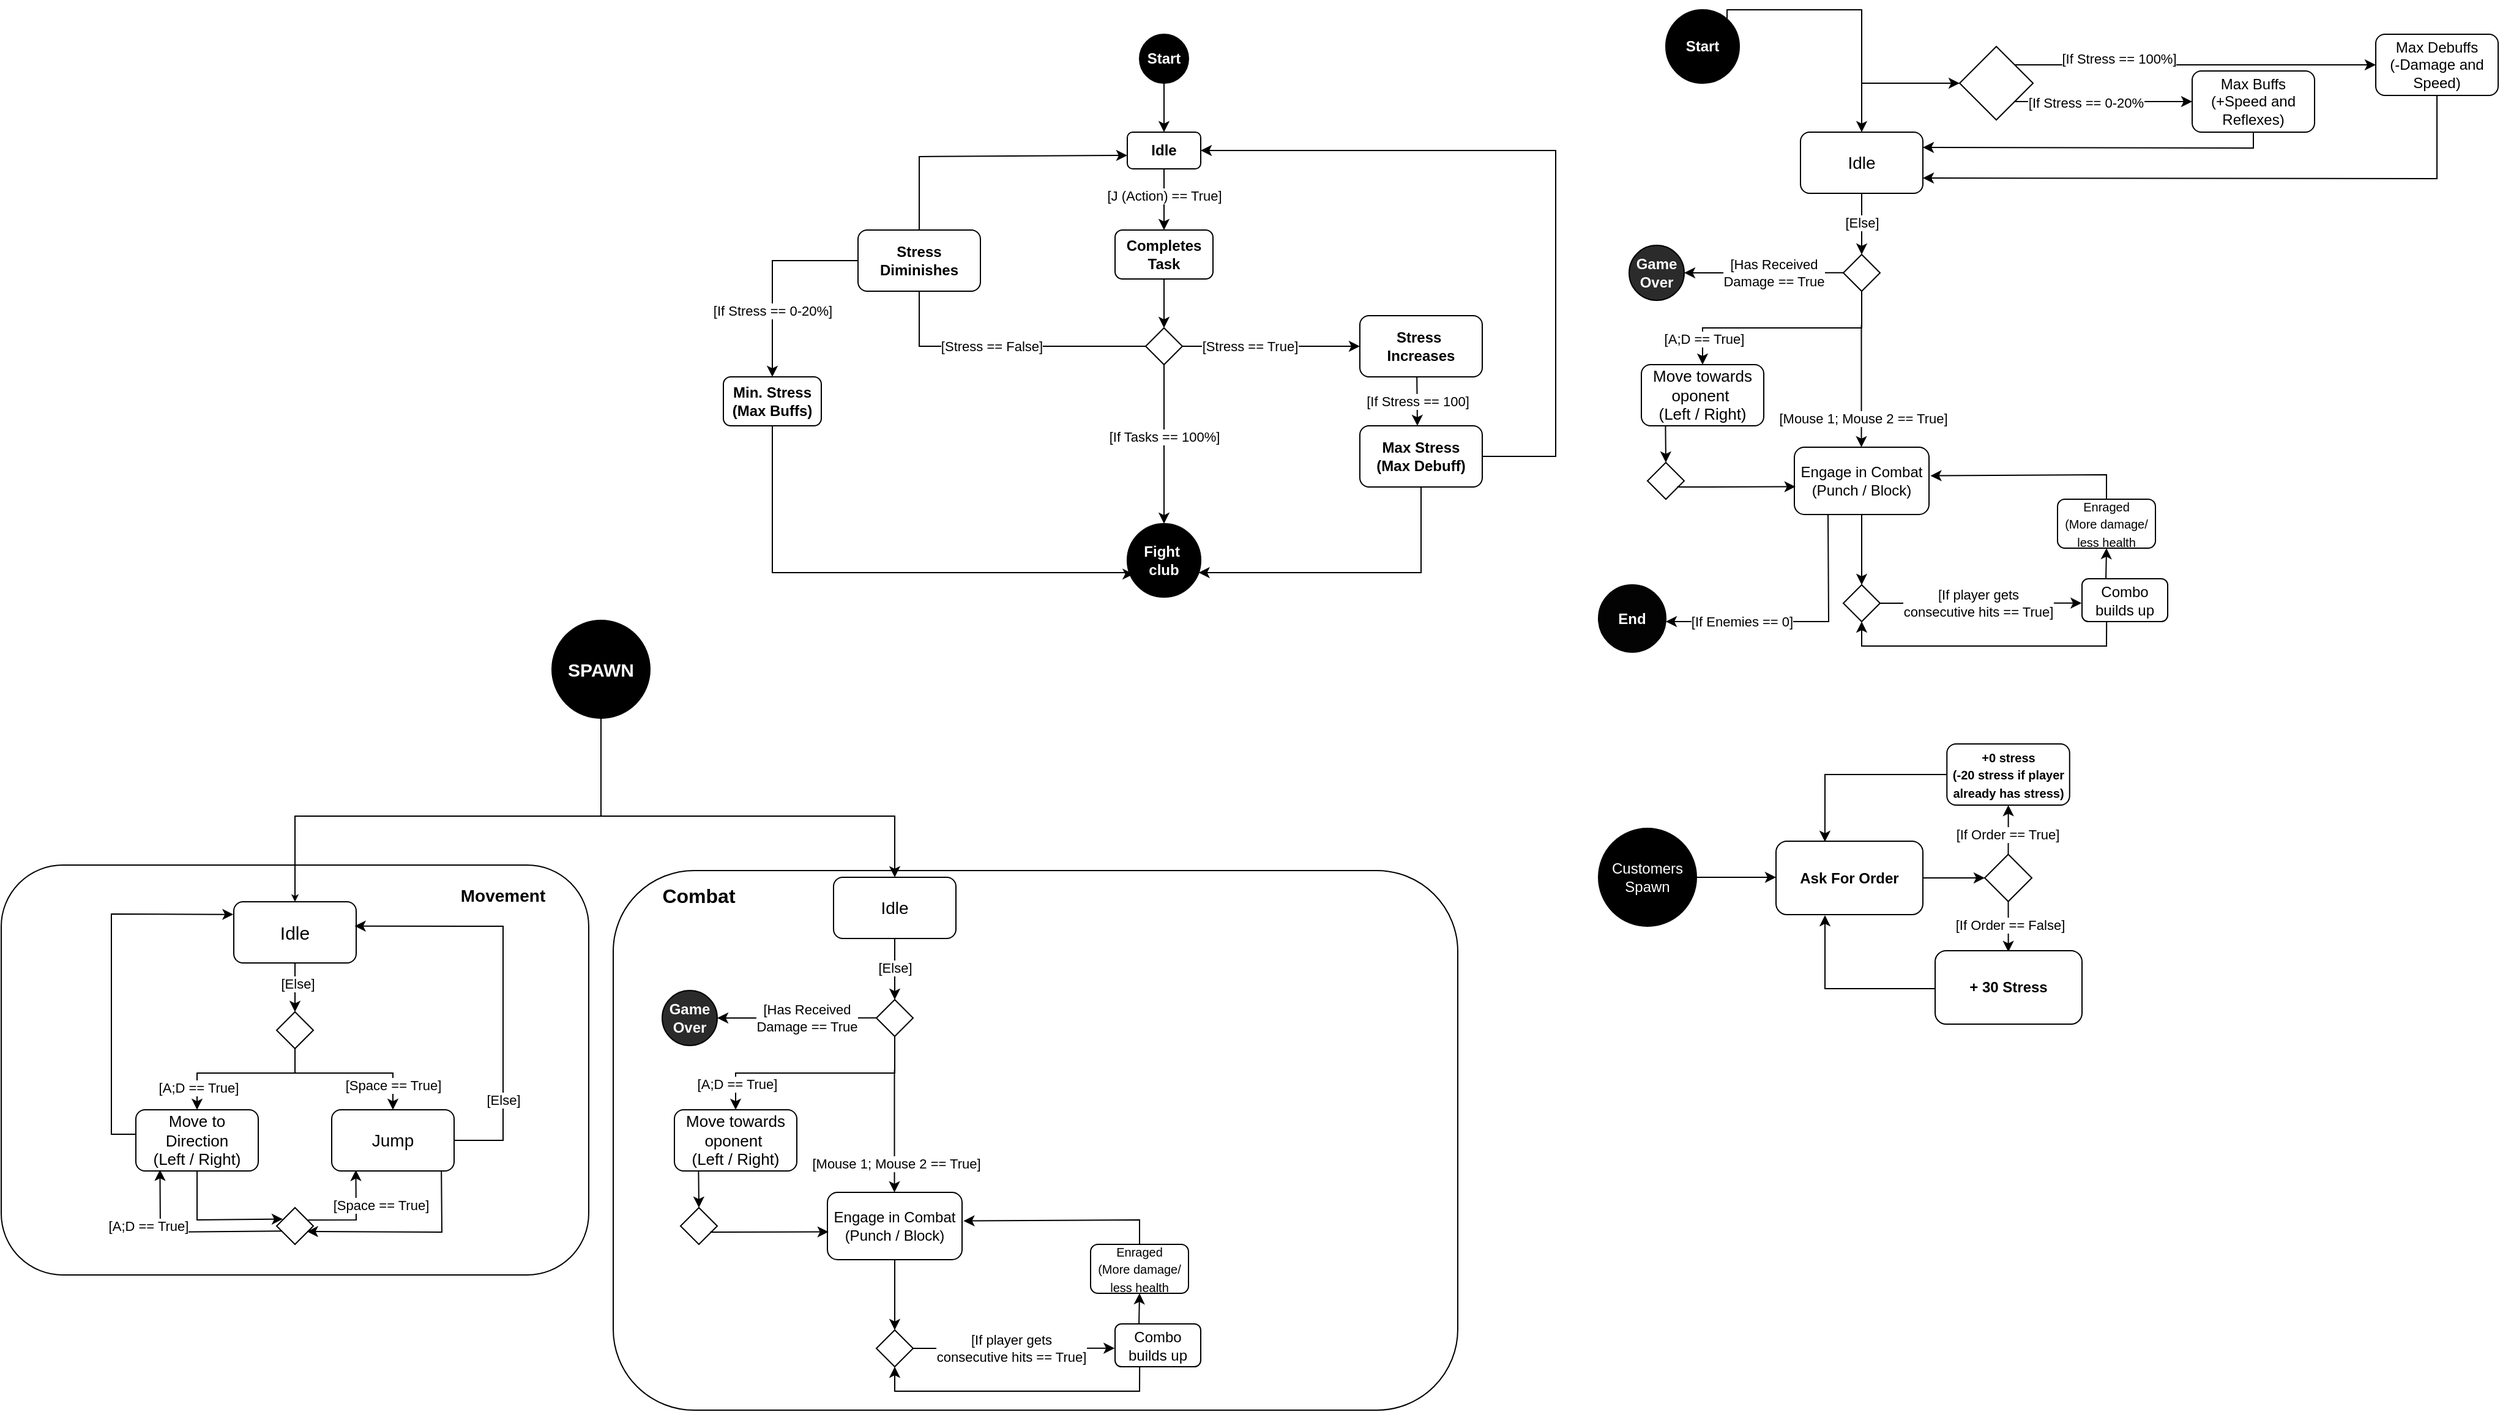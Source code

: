 <mxfile version="26.1.1">
  <diagram name="Página-1" id="Oiau-EBAm0pEdXq3X8eG">
    <mxGraphModel dx="1986" dy="1123" grid="1" gridSize="10" guides="1" tooltips="1" connect="1" arrows="1" fold="1" page="1" pageScale="1" pageWidth="827" pageHeight="1169" math="0" shadow="0">
      <root>
        <mxCell id="0" />
        <mxCell id="1" parent="0" />
        <mxCell id="QDF_SdWO3tE7UrLsGk3u-1" value="" style="rounded=1;whiteSpace=wrap;html=1;" vertex="1" parent="1">
          <mxGeometry x="500" y="723.5" width="690" height="441" as="geometry" />
        </mxCell>
        <mxCell id="_wVrlsKMYfcGuGQFK_c0-23" value="" style="rounded=1;whiteSpace=wrap;html=1;" parent="1" vertex="1">
          <mxGeometry y="719" width="480" height="335" as="geometry" />
        </mxCell>
        <mxCell id="osXCmLZ1DGeFqqOxTHCe-2" value="&lt;font style=&quot;font-size: 15px; color: rgb(255, 255, 255);&quot;&gt;&lt;b&gt;SPAWN&lt;/b&gt;&lt;/font&gt;" style="ellipse;whiteSpace=wrap;html=1;aspect=fixed;fillColor=#000000;" parent="1" vertex="1">
          <mxGeometry x="450" y="519" width="80" height="80" as="geometry" />
        </mxCell>
        <mxCell id="osXCmLZ1DGeFqqOxTHCe-3" value="" style="endArrow=classic;html=1;rounded=0;exitX=0.5;exitY=1;exitDx=0;exitDy=0;entryX=0.5;entryY=0;entryDx=0;entryDy=0;endSize=3;" parent="1" source="osXCmLZ1DGeFqqOxTHCe-2" target="_wVrlsKMYfcGuGQFK_c0-1" edge="1">
          <mxGeometry width="50" height="50" relative="1" as="geometry">
            <mxPoint x="540" y="699" as="sourcePoint" />
            <mxPoint x="210" y="749" as="targetPoint" />
            <Array as="points">
              <mxPoint x="490" y="679" />
              <mxPoint x="240" y="679" />
            </Array>
          </mxGeometry>
        </mxCell>
        <mxCell id="osXCmLZ1DGeFqqOxTHCe-7" value="&lt;b&gt;&lt;font style=&quot;font-size: 14px;&quot;&gt;Movement&lt;/font&gt;&lt;/b&gt;" style="text;html=1;align=center;verticalAlign=middle;whiteSpace=wrap;rounded=0;" parent="1" vertex="1">
          <mxGeometry x="380" y="729" width="60" height="30" as="geometry" />
        </mxCell>
        <mxCell id="_wVrlsKMYfcGuGQFK_c0-1" value="&lt;font style=&quot;font-size: 15px;&quot;&gt;Idle&lt;/font&gt;" style="rounded=1;whiteSpace=wrap;html=1;" parent="1" vertex="1">
          <mxGeometry x="190" y="749" width="100" height="50" as="geometry" />
        </mxCell>
        <mxCell id="_wVrlsKMYfcGuGQFK_c0-2" value="" style="endArrow=classic;html=1;rounded=0;exitX=0.5;exitY=1;exitDx=0;exitDy=0;" parent="1" source="_wVrlsKMYfcGuGQFK_c0-1" edge="1">
          <mxGeometry width="50" height="50" relative="1" as="geometry">
            <mxPoint x="280" y="899" as="sourcePoint" />
            <mxPoint x="240" y="839" as="targetPoint" />
          </mxGeometry>
        </mxCell>
        <mxCell id="_wVrlsKMYfcGuGQFK_c0-4" value="[Else]" style="edgeLabel;html=1;align=center;verticalAlign=middle;resizable=0;points=[];" parent="_wVrlsKMYfcGuGQFK_c0-2" vertex="1" connectable="0">
          <mxGeometry x="-0.16" y="2" relative="1" as="geometry">
            <mxPoint as="offset" />
          </mxGeometry>
        </mxCell>
        <mxCell id="_wVrlsKMYfcGuGQFK_c0-3" value="" style="rhombus;whiteSpace=wrap;html=1;" parent="1" vertex="1">
          <mxGeometry x="225" y="839" width="30" height="30" as="geometry" />
        </mxCell>
        <mxCell id="_wVrlsKMYfcGuGQFK_c0-6" value="" style="endArrow=classic;html=1;rounded=0;exitX=0.5;exitY=1;exitDx=0;exitDy=0;" parent="1" source="_wVrlsKMYfcGuGQFK_c0-3" edge="1">
          <mxGeometry width="50" height="50" relative="1" as="geometry">
            <mxPoint x="240" y="879" as="sourcePoint" />
            <mxPoint x="320" y="919" as="targetPoint" />
            <Array as="points">
              <mxPoint x="240" y="889" />
              <mxPoint x="320" y="889" />
            </Array>
          </mxGeometry>
        </mxCell>
        <mxCell id="_wVrlsKMYfcGuGQFK_c0-8" value="[Space == True]" style="edgeLabel;html=1;align=center;verticalAlign=middle;resizable=0;points=[];" parent="_wVrlsKMYfcGuGQFK_c0-6" vertex="1" connectable="0">
          <mxGeometry x="0.685" relative="1" as="geometry">
            <mxPoint as="offset" />
          </mxGeometry>
        </mxCell>
        <mxCell id="_wVrlsKMYfcGuGQFK_c0-7" value="" style="endArrow=classic;html=1;rounded=0;" parent="1" edge="1">
          <mxGeometry width="50" height="50" relative="1" as="geometry">
            <mxPoint x="240" y="889" as="sourcePoint" />
            <mxPoint x="160" y="919" as="targetPoint" />
            <Array as="points">
              <mxPoint x="160" y="889" />
            </Array>
          </mxGeometry>
        </mxCell>
        <mxCell id="_wVrlsKMYfcGuGQFK_c0-9" value="[A;D == True]" style="edgeLabel;html=1;align=center;verticalAlign=middle;resizable=0;points=[];" parent="_wVrlsKMYfcGuGQFK_c0-7" vertex="1" connectable="0">
          <mxGeometry x="0.673" y="1" relative="1" as="geometry">
            <mxPoint as="offset" />
          </mxGeometry>
        </mxCell>
        <mxCell id="_wVrlsKMYfcGuGQFK_c0-10" value="&lt;font style=&quot;font-size: 13px;&quot;&gt;Move to Direction&lt;/font&gt;&lt;div&gt;&lt;font style=&quot;font-size: 13px;&quot;&gt;(Left / Right)&lt;/font&gt;&lt;/div&gt;" style="rounded=1;whiteSpace=wrap;html=1;" parent="1" vertex="1">
          <mxGeometry x="110" y="919" width="100" height="50" as="geometry" />
        </mxCell>
        <mxCell id="_wVrlsKMYfcGuGQFK_c0-11" value="&lt;font style=&quot;font-size: 14px;&quot;&gt;Jump&lt;/font&gt;" style="rounded=1;whiteSpace=wrap;html=1;" parent="1" vertex="1">
          <mxGeometry x="270" y="919" width="100" height="50" as="geometry" />
        </mxCell>
        <mxCell id="_wVrlsKMYfcGuGQFK_c0-12" value="" style="rhombus;whiteSpace=wrap;html=1;" parent="1" vertex="1">
          <mxGeometry x="225" y="999" width="30" height="30" as="geometry" />
        </mxCell>
        <mxCell id="_wVrlsKMYfcGuGQFK_c0-13" value="" style="endArrow=classic;html=1;rounded=0;exitX=0.5;exitY=1;exitDx=0;exitDy=0;entryX=0.167;entryY=0.311;entryDx=0;entryDy=0;entryPerimeter=0;" parent="1" source="_wVrlsKMYfcGuGQFK_c0-10" target="_wVrlsKMYfcGuGQFK_c0-12" edge="1">
          <mxGeometry width="50" height="50" relative="1" as="geometry">
            <mxPoint x="150" y="1039" as="sourcePoint" />
            <mxPoint x="160" y="1009" as="targetPoint" />
            <Array as="points">
              <mxPoint x="160" y="1009" />
            </Array>
          </mxGeometry>
        </mxCell>
        <mxCell id="_wVrlsKMYfcGuGQFK_c0-14" value="" style="endArrow=classic;html=1;rounded=0;exitX=0.152;exitY=0.638;exitDx=0;exitDy=0;exitPerimeter=0;entryX=0.197;entryY=0.98;entryDx=0;entryDy=0;entryPerimeter=0;" parent="1" source="_wVrlsKMYfcGuGQFK_c0-12" target="_wVrlsKMYfcGuGQFK_c0-10" edge="1">
          <mxGeometry width="50" height="50" relative="1" as="geometry">
            <mxPoint x="170" y="1089" as="sourcePoint" />
            <mxPoint x="110" y="1019" as="targetPoint" />
            <Array as="points">
              <mxPoint x="130" y="1019" />
            </Array>
          </mxGeometry>
        </mxCell>
        <mxCell id="_wVrlsKMYfcGuGQFK_c0-15" value="[A;D == True]" style="edgeLabel;html=1;align=center;verticalAlign=middle;resizable=0;points=[];" parent="_wVrlsKMYfcGuGQFK_c0-14" vertex="1" connectable="0">
          <mxGeometry x="0.399" relative="1" as="geometry">
            <mxPoint x="-10" y="1" as="offset" />
          </mxGeometry>
        </mxCell>
        <mxCell id="_wVrlsKMYfcGuGQFK_c0-16" value="" style="endArrow=classic;html=1;rounded=0;exitX=1;exitY=0.5;exitDx=0;exitDy=0;entryX=0.988;entryY=0.397;entryDx=0;entryDy=0;entryPerimeter=0;" parent="1" source="_wVrlsKMYfcGuGQFK_c0-11" target="_wVrlsKMYfcGuGQFK_c0-1" edge="1">
          <mxGeometry width="50" height="50" relative="1" as="geometry">
            <mxPoint x="390" y="959" as="sourcePoint" />
            <mxPoint x="410" y="769" as="targetPoint" />
            <Array as="points">
              <mxPoint x="410" y="944" />
              <mxPoint x="410" y="769" />
            </Array>
          </mxGeometry>
        </mxCell>
        <mxCell id="_wVrlsKMYfcGuGQFK_c0-17" value="[Else]" style="edgeLabel;html=1;align=center;verticalAlign=middle;resizable=0;points=[];" parent="_wVrlsKMYfcGuGQFK_c0-16" vertex="1" connectable="0">
          <mxGeometry x="-0.567" relative="1" as="geometry">
            <mxPoint as="offset" />
          </mxGeometry>
        </mxCell>
        <mxCell id="_wVrlsKMYfcGuGQFK_c0-18" value="" style="endArrow=classic;html=1;rounded=0;exitX=0.859;exitY=0.337;exitDx=0;exitDy=0;exitPerimeter=0;entryX=0.197;entryY=0.984;entryDx=0;entryDy=0;entryPerimeter=0;" parent="1" source="_wVrlsKMYfcGuGQFK_c0-12" target="_wVrlsKMYfcGuGQFK_c0-11" edge="1">
          <mxGeometry width="50" height="50" relative="1" as="geometry">
            <mxPoint x="270" y="1039" as="sourcePoint" />
            <mxPoint x="320" y="989" as="targetPoint" />
            <Array as="points">
              <mxPoint x="290" y="1009" />
            </Array>
          </mxGeometry>
        </mxCell>
        <mxCell id="_wVrlsKMYfcGuGQFK_c0-19" value="[Space == True]" style="edgeLabel;html=1;align=center;verticalAlign=middle;resizable=0;points=[];" parent="_wVrlsKMYfcGuGQFK_c0-18" vertex="1" connectable="0">
          <mxGeometry x="0.272" relative="1" as="geometry">
            <mxPoint x="20" as="offset" />
          </mxGeometry>
        </mxCell>
        <mxCell id="_wVrlsKMYfcGuGQFK_c0-20" value="" style="endArrow=classic;html=1;rounded=0;entryX=-0.003;entryY=0.207;entryDx=0;entryDy=0;entryPerimeter=0;" parent="1" target="_wVrlsKMYfcGuGQFK_c0-1" edge="1">
          <mxGeometry width="50" height="50" relative="1" as="geometry">
            <mxPoint x="110" y="939" as="sourcePoint" />
            <mxPoint x="90" y="759" as="targetPoint" />
            <Array as="points">
              <mxPoint x="90" y="939" />
              <mxPoint x="90" y="759" />
            </Array>
          </mxGeometry>
        </mxCell>
        <mxCell id="_wVrlsKMYfcGuGQFK_c0-21" value="" style="endArrow=classic;html=1;rounded=0;exitX=0.896;exitY=0.997;exitDx=0;exitDy=0;exitPerimeter=0;entryX=0.828;entryY=0.65;entryDx=0;entryDy=0;entryPerimeter=0;" parent="1" source="_wVrlsKMYfcGuGQFK_c0-11" target="_wVrlsKMYfcGuGQFK_c0-12" edge="1">
          <mxGeometry width="50" height="50" relative="1" as="geometry">
            <mxPoint x="390" y="1019" as="sourcePoint" />
            <mxPoint x="440" y="969" as="targetPoint" />
            <Array as="points">
              <mxPoint x="360" y="1019" />
            </Array>
          </mxGeometry>
        </mxCell>
        <mxCell id="_wVrlsKMYfcGuGQFK_c0-22" value="" style="endArrow=classic;html=1;rounded=0;" parent="1" edge="1">
          <mxGeometry width="50" height="50" relative="1" as="geometry">
            <mxPoint x="490" y="679" as="sourcePoint" />
            <mxPoint x="730" y="729" as="targetPoint" />
            <Array as="points">
              <mxPoint x="730" y="679" />
            </Array>
          </mxGeometry>
        </mxCell>
        <mxCell id="_wVrlsKMYfcGuGQFK_c0-24" value="&lt;font style=&quot;font-size: 14px;&quot;&gt;Idle&lt;/font&gt;" style="rounded=1;whiteSpace=wrap;html=1;" parent="1" vertex="1">
          <mxGeometry x="680" y="729" width="100" height="50" as="geometry" />
        </mxCell>
        <mxCell id="_wVrlsKMYfcGuGQFK_c0-25" value="" style="endArrow=classic;html=1;rounded=0;exitX=0.5;exitY=1;exitDx=0;exitDy=0;" parent="1" source="_wVrlsKMYfcGuGQFK_c0-24" edge="1">
          <mxGeometry width="50" height="50" relative="1" as="geometry">
            <mxPoint x="490" y="909" as="sourcePoint" />
            <mxPoint x="730" y="829" as="targetPoint" />
          </mxGeometry>
        </mxCell>
        <mxCell id="_wVrlsKMYfcGuGQFK_c0-26" value="[Else]" style="edgeLabel;html=1;align=center;verticalAlign=middle;resizable=0;points=[];" parent="_wVrlsKMYfcGuGQFK_c0-25" vertex="1" connectable="0">
          <mxGeometry x="-0.046" relative="1" as="geometry">
            <mxPoint as="offset" />
          </mxGeometry>
        </mxCell>
        <mxCell id="_wVrlsKMYfcGuGQFK_c0-27" value="" style="rhombus;whiteSpace=wrap;html=1;" parent="1" vertex="1">
          <mxGeometry x="715" y="829" width="30" height="30" as="geometry" />
        </mxCell>
        <mxCell id="_wVrlsKMYfcGuGQFK_c0-28" value="" style="endArrow=classic;html=1;rounded=0;exitX=0.5;exitY=1;exitDx=0;exitDy=0;entryX=0.5;entryY=0;entryDx=0;entryDy=0;" parent="1" source="_wVrlsKMYfcGuGQFK_c0-27" target="_wVrlsKMYfcGuGQFK_c0-31" edge="1">
          <mxGeometry width="50" height="50" relative="1" as="geometry">
            <mxPoint x="670" y="949" as="sourcePoint" />
            <mxPoint x="610" y="919" as="targetPoint" />
            <Array as="points">
              <mxPoint x="730" y="889" />
              <mxPoint x="600" y="889" />
            </Array>
          </mxGeometry>
        </mxCell>
        <mxCell id="_wVrlsKMYfcGuGQFK_c0-30" value="[A;D == True]" style="edgeLabel;html=1;align=center;verticalAlign=middle;resizable=0;points=[];" parent="_wVrlsKMYfcGuGQFK_c0-28" vertex="1" connectable="0">
          <mxGeometry x="0.776" y="1" relative="1" as="geometry">
            <mxPoint as="offset" />
          </mxGeometry>
        </mxCell>
        <mxCell id="_wVrlsKMYfcGuGQFK_c0-31" value="&lt;font style=&quot;font-size: 13px;&quot;&gt;Move towards oponent&amp;nbsp;&lt;/font&gt;&lt;div&gt;&lt;font style=&quot;font-size: 13px;&quot;&gt;(Left / Right)&lt;/font&gt;&lt;/div&gt;" style="rounded=1;whiteSpace=wrap;html=1;" parent="1" vertex="1">
          <mxGeometry x="550" y="919" width="100" height="50" as="geometry" />
        </mxCell>
        <mxCell id="_wVrlsKMYfcGuGQFK_c0-32" value="" style="endArrow=classic;html=1;rounded=0;" parent="1" edge="1">
          <mxGeometry width="50" height="50" relative="1" as="geometry">
            <mxPoint x="729.76" y="886.5" as="sourcePoint" />
            <mxPoint x="729.76" y="986.5" as="targetPoint" />
          </mxGeometry>
        </mxCell>
        <mxCell id="_wVrlsKMYfcGuGQFK_c0-34" value="[Mouse 1; Mouse 2 == True]" style="edgeLabel;html=1;align=center;verticalAlign=middle;resizable=0;points=[];" parent="_wVrlsKMYfcGuGQFK_c0-32" vertex="1" connectable="0">
          <mxGeometry x="0.522" y="1" relative="1" as="geometry">
            <mxPoint as="offset" />
          </mxGeometry>
        </mxCell>
        <mxCell id="_wVrlsKMYfcGuGQFK_c0-33" value="Engage in Combat&lt;div&gt;(Punch / Block)&lt;/div&gt;" style="rounded=1;whiteSpace=wrap;html=1;" parent="1" vertex="1">
          <mxGeometry x="675" y="986.5" width="110" height="55" as="geometry" />
        </mxCell>
        <mxCell id="_wVrlsKMYfcGuGQFK_c0-35" value="" style="endArrow=classic;html=1;rounded=0;exitX=0;exitY=0.5;exitDx=0;exitDy=0;entryX=1;entryY=0.5;entryDx=0;entryDy=0;" parent="1" target="_wVrlsKMYfcGuGQFK_c0-37" edge="1">
          <mxGeometry width="50" height="50" relative="1" as="geometry">
            <mxPoint x="715" y="843.88" as="sourcePoint" />
            <mxPoint x="590" y="843.88" as="targetPoint" />
          </mxGeometry>
        </mxCell>
        <mxCell id="_wVrlsKMYfcGuGQFK_c0-36" value="[Has Received&lt;div&gt;Damage == True&lt;/div&gt;" style="edgeLabel;html=1;align=center;verticalAlign=middle;resizable=0;points=[];" parent="_wVrlsKMYfcGuGQFK_c0-35" vertex="1" connectable="0">
          <mxGeometry x="0.041" relative="1" as="geometry">
            <mxPoint x="10" as="offset" />
          </mxGeometry>
        </mxCell>
        <mxCell id="_wVrlsKMYfcGuGQFK_c0-37" value="&lt;b&gt;&lt;font style=&quot;color: rgb(255, 253, 252);&quot;&gt;Game&lt;/font&gt;&lt;/b&gt;&lt;div&gt;&lt;b&gt;&lt;font style=&quot;color: rgb(255, 253, 252);&quot;&gt;Over&lt;/font&gt;&lt;/b&gt;&lt;/div&gt;" style="ellipse;whiteSpace=wrap;html=1;aspect=fixed;fillColor=#2B2B2B;" parent="1" vertex="1">
          <mxGeometry x="540" y="821.5" width="45" height="45" as="geometry" />
        </mxCell>
        <mxCell id="_wVrlsKMYfcGuGQFK_c0-38" value="" style="endArrow=classic;html=1;rounded=0;exitX=0.5;exitY=1;exitDx=0;exitDy=0;entryX=0.5;entryY=0;entryDx=0;entryDy=0;" parent="1" source="_wVrlsKMYfcGuGQFK_c0-33" target="_wVrlsKMYfcGuGQFK_c0-39" edge="1">
          <mxGeometry width="50" height="50" relative="1" as="geometry">
            <mxPoint x="750" y="1109" as="sourcePoint" />
            <mxPoint x="730" y="1069" as="targetPoint" />
          </mxGeometry>
        </mxCell>
        <mxCell id="_wVrlsKMYfcGuGQFK_c0-39" value="" style="rhombus;whiteSpace=wrap;html=1;" parent="1" vertex="1">
          <mxGeometry x="715" y="1099" width="30" height="30" as="geometry" />
        </mxCell>
        <mxCell id="_wVrlsKMYfcGuGQFK_c0-41" value="" style="endArrow=classic;html=1;rounded=0;exitX=1;exitY=0.5;exitDx=0;exitDy=0;entryX=-0.005;entryY=0.568;entryDx=0;entryDy=0;entryPerimeter=0;" parent="1" source="_wVrlsKMYfcGuGQFK_c0-39" target="_wVrlsKMYfcGuGQFK_c0-42" edge="1">
          <mxGeometry width="50" height="50" relative="1" as="geometry">
            <mxPoint x="820" y="1169" as="sourcePoint" />
            <mxPoint x="820" y="1114" as="targetPoint" />
          </mxGeometry>
        </mxCell>
        <mxCell id="_wVrlsKMYfcGuGQFK_c0-43" value="[If player gets&lt;div&gt;consecutive hits == True]&lt;/div&gt;" style="edgeLabel;html=1;align=center;verticalAlign=middle;resizable=0;points=[];" parent="_wVrlsKMYfcGuGQFK_c0-41" vertex="1" connectable="0">
          <mxGeometry x="-0.261" relative="1" as="geometry">
            <mxPoint x="19" as="offset" />
          </mxGeometry>
        </mxCell>
        <mxCell id="_wVrlsKMYfcGuGQFK_c0-42" value="Combo builds up" style="rounded=1;whiteSpace=wrap;html=1;" parent="1" vertex="1">
          <mxGeometry x="910" y="1094" width="70" height="35" as="geometry" />
        </mxCell>
        <mxCell id="_wVrlsKMYfcGuGQFK_c0-44" value="" style="endArrow=classic;html=1;rounded=0;exitX=0.287;exitY=1.007;exitDx=0;exitDy=0;exitPerimeter=0;entryX=0.5;entryY=1;entryDx=0;entryDy=0;" parent="1" source="_wVrlsKMYfcGuGQFK_c0-42" target="_wVrlsKMYfcGuGQFK_c0-39" edge="1">
          <mxGeometry width="50" height="50" relative="1" as="geometry">
            <mxPoint x="780" y="1229" as="sourcePoint" />
            <mxPoint x="730" y="1149" as="targetPoint" />
            <Array as="points">
              <mxPoint x="930" y="1149" />
              <mxPoint x="730" y="1149" />
            </Array>
          </mxGeometry>
        </mxCell>
        <mxCell id="_wVrlsKMYfcGuGQFK_c0-45" value="" style="endArrow=classic;html=1;rounded=0;exitX=0.279;exitY=0.004;exitDx=0;exitDy=0;exitPerimeter=0;" parent="1" source="_wVrlsKMYfcGuGQFK_c0-42" edge="1">
          <mxGeometry width="50" height="50" relative="1" as="geometry">
            <mxPoint x="930" y="1089" as="sourcePoint" />
            <mxPoint x="930" y="1069" as="targetPoint" />
            <Array as="points">
              <mxPoint x="930" y="1069" />
            </Array>
          </mxGeometry>
        </mxCell>
        <mxCell id="_wVrlsKMYfcGuGQFK_c0-46" value="" style="rhombus;whiteSpace=wrap;html=1;" parent="1" vertex="1">
          <mxGeometry x="555" y="999" width="30" height="30" as="geometry" />
        </mxCell>
        <mxCell id="_wVrlsKMYfcGuGQFK_c0-48" value="" style="endArrow=classic;html=1;rounded=0;entryX=0.5;entryY=0;entryDx=0;entryDy=0;exitX=0.197;exitY=1;exitDx=0;exitDy=0;exitPerimeter=0;" parent="1" source="_wVrlsKMYfcGuGQFK_c0-31" target="_wVrlsKMYfcGuGQFK_c0-46" edge="1">
          <mxGeometry width="50" height="50" relative="1" as="geometry">
            <mxPoint x="600" y="969" as="sourcePoint" />
            <mxPoint x="650" y="919" as="targetPoint" />
          </mxGeometry>
        </mxCell>
        <mxCell id="_wVrlsKMYfcGuGQFK_c0-49" value="" style="endArrow=classic;html=1;rounded=0;entryX=0.008;entryY=0.587;entryDx=0;entryDy=0;entryPerimeter=0;" parent="1" target="_wVrlsKMYfcGuGQFK_c0-33" edge="1">
          <mxGeometry width="50" height="50" relative="1" as="geometry">
            <mxPoint x="579" y="1019" as="sourcePoint" />
            <mxPoint x="660" y="969" as="targetPoint" />
          </mxGeometry>
        </mxCell>
        <mxCell id="_wVrlsKMYfcGuGQFK_c0-51" value="&lt;font style=&quot;font-size: 10px;&quot;&gt;Enraged&lt;/font&gt;&lt;div&gt;&lt;font style=&quot;font-size: 10px;&quot;&gt;(More damage/ less health&lt;/font&gt;&lt;/div&gt;" style="rounded=1;whiteSpace=wrap;html=1;" parent="1" vertex="1">
          <mxGeometry x="890" y="1029" width="80" height="40" as="geometry" />
        </mxCell>
        <mxCell id="_wVrlsKMYfcGuGQFK_c0-52" value="" style="endArrow=classic;html=1;rounded=0;entryX=1.011;entryY=0.424;entryDx=0;entryDy=0;entryPerimeter=0;" parent="1" target="_wVrlsKMYfcGuGQFK_c0-33" edge="1">
          <mxGeometry width="50" height="50" relative="1" as="geometry">
            <mxPoint x="930" y="1029" as="sourcePoint" />
            <mxPoint x="980" y="979" as="targetPoint" />
            <Array as="points">
              <mxPoint x="930" y="1009" />
            </Array>
          </mxGeometry>
        </mxCell>
        <mxCell id="_wVrlsKMYfcGuGQFK_c0-54" value="&lt;font style=&quot;font-size: 16px;&quot;&gt;&lt;b&gt;Combat&lt;/b&gt;&lt;/font&gt;" style="text;html=1;align=center;verticalAlign=middle;whiteSpace=wrap;rounded=0;" parent="1" vertex="1">
          <mxGeometry x="540" y="729" width="60" height="30" as="geometry" />
        </mxCell>
        <mxCell id="_wVrlsKMYfcGuGQFK_c0-55" value="&lt;font color=&quot;#ffffff&quot;&gt;&lt;b&gt;Start&lt;/b&gt;&lt;/font&gt;" style="ellipse;whiteSpace=wrap;html=1;aspect=fixed;fillColor=#000000;" parent="1" vertex="1">
          <mxGeometry x="930" y="40" width="40" height="40" as="geometry" />
        </mxCell>
        <mxCell id="_wVrlsKMYfcGuGQFK_c0-56" value="" style="endArrow=classic;html=1;rounded=0;exitX=0.5;exitY=1;exitDx=0;exitDy=0;" parent="1" source="_wVrlsKMYfcGuGQFK_c0-55" edge="1">
          <mxGeometry width="50" height="50" relative="1" as="geometry">
            <mxPoint x="930" y="170" as="sourcePoint" />
            <mxPoint x="950" y="120" as="targetPoint" />
          </mxGeometry>
        </mxCell>
        <mxCell id="_wVrlsKMYfcGuGQFK_c0-59" value="" style="endArrow=classic;html=1;rounded=0;exitX=0.5;exitY=1;exitDx=0;exitDy=0;" parent="1" edge="1">
          <mxGeometry width="50" height="50" relative="1" as="geometry">
            <mxPoint x="950" y="150" as="sourcePoint" />
            <mxPoint x="950" y="200" as="targetPoint" />
          </mxGeometry>
        </mxCell>
        <mxCell id="_wVrlsKMYfcGuGQFK_c0-62" value="[J (Action) == True]" style="edgeLabel;html=1;align=center;verticalAlign=middle;resizable=0;points=[];" parent="_wVrlsKMYfcGuGQFK_c0-59" vertex="1" connectable="0">
          <mxGeometry x="-0.12" relative="1" as="geometry">
            <mxPoint as="offset" />
          </mxGeometry>
        </mxCell>
        <mxCell id="_wVrlsKMYfcGuGQFK_c0-61" value="&lt;b&gt;Idle&lt;/b&gt;" style="rounded=1;whiteSpace=wrap;html=1;" parent="1" vertex="1">
          <mxGeometry x="920" y="120" width="60" height="30" as="geometry" />
        </mxCell>
        <mxCell id="_wVrlsKMYfcGuGQFK_c0-63" value="&lt;b&gt;Completes Task&lt;/b&gt;" style="rounded=1;whiteSpace=wrap;html=1;" parent="1" vertex="1">
          <mxGeometry x="910" y="200" width="80" height="40" as="geometry" />
        </mxCell>
        <mxCell id="_wVrlsKMYfcGuGQFK_c0-64" value="" style="endArrow=classic;html=1;rounded=0;entryX=0.5;entryY=1;entryDx=0;entryDy=0;exitX=0;exitY=0.5;exitDx=0;exitDy=0;" parent="1" source="_wVrlsKMYfcGuGQFK_c0-72" target="_wVrlsKMYfcGuGQFK_c0-65" edge="1">
          <mxGeometry width="50" height="50" relative="1" as="geometry">
            <mxPoint x="930" y="290" as="sourcePoint" />
            <mxPoint x="790" y="230" as="targetPoint" />
            <Array as="points">
              <mxPoint x="750" y="295" />
              <mxPoint x="750" y="240" />
            </Array>
          </mxGeometry>
        </mxCell>
        <mxCell id="_wVrlsKMYfcGuGQFK_c0-67" value="[Stress == False]" style="edgeLabel;html=1;align=center;verticalAlign=middle;resizable=0;points=[];" parent="_wVrlsKMYfcGuGQFK_c0-64" vertex="1" connectable="0">
          <mxGeometry x="0.006" relative="1" as="geometry">
            <mxPoint as="offset" />
          </mxGeometry>
        </mxCell>
        <mxCell id="_wVrlsKMYfcGuGQFK_c0-65" value="&lt;b&gt;Stress Diminishes&lt;/b&gt;" style="rounded=1;whiteSpace=wrap;html=1;" parent="1" vertex="1">
          <mxGeometry x="700" y="200" width="100" height="50" as="geometry" />
        </mxCell>
        <mxCell id="_wVrlsKMYfcGuGQFK_c0-68" value="" style="endArrow=classic;html=1;rounded=0;exitX=0.5;exitY=0;exitDx=0;exitDy=0;entryX=-0.001;entryY=0.633;entryDx=0;entryDy=0;entryPerimeter=0;" parent="1" source="_wVrlsKMYfcGuGQFK_c0-65" target="_wVrlsKMYfcGuGQFK_c0-61" edge="1">
          <mxGeometry width="50" height="50" relative="1" as="geometry">
            <mxPoint x="820" y="190" as="sourcePoint" />
            <mxPoint x="870" y="140" as="targetPoint" />
            <Array as="points">
              <mxPoint x="750" y="140" />
            </Array>
          </mxGeometry>
        </mxCell>
        <mxCell id="_wVrlsKMYfcGuGQFK_c0-71" value="" style="endArrow=classic;html=1;rounded=0;exitX=0.5;exitY=1;exitDx=0;exitDy=0;" parent="1" source="_wVrlsKMYfcGuGQFK_c0-63" edge="1">
          <mxGeometry width="50" height="50" relative="1" as="geometry">
            <mxPoint x="920" y="320" as="sourcePoint" />
            <mxPoint x="950" y="280" as="targetPoint" />
          </mxGeometry>
        </mxCell>
        <mxCell id="_wVrlsKMYfcGuGQFK_c0-72" value="" style="rhombus;whiteSpace=wrap;html=1;" parent="1" vertex="1">
          <mxGeometry x="935" y="280" width="30" height="30" as="geometry" />
        </mxCell>
        <mxCell id="_wVrlsKMYfcGuGQFK_c0-73" value="" style="endArrow=classic;html=1;rounded=0;exitX=1;exitY=0.5;exitDx=0;exitDy=0;" parent="1" source="_wVrlsKMYfcGuGQFK_c0-72" target="_wVrlsKMYfcGuGQFK_c0-74" edge="1">
          <mxGeometry width="50" height="50" relative="1" as="geometry">
            <mxPoint x="1020" y="310" as="sourcePoint" />
            <mxPoint x="1070" y="295" as="targetPoint" />
          </mxGeometry>
        </mxCell>
        <mxCell id="_wVrlsKMYfcGuGQFK_c0-75" value="[Stress == True]" style="edgeLabel;html=1;align=center;verticalAlign=middle;resizable=0;points=[];" parent="_wVrlsKMYfcGuGQFK_c0-73" vertex="1" connectable="0">
          <mxGeometry x="-0.396" y="-1" relative="1" as="geometry">
            <mxPoint x="11" y="-1" as="offset" />
          </mxGeometry>
        </mxCell>
        <mxCell id="_wVrlsKMYfcGuGQFK_c0-74" value="&lt;b&gt;Stress&amp;nbsp;&lt;/b&gt;&lt;div&gt;&lt;b&gt;Increases&lt;/b&gt;&lt;/div&gt;" style="rounded=1;whiteSpace=wrap;html=1;" parent="1" vertex="1">
          <mxGeometry x="1110" y="270" width="100" height="50" as="geometry" />
        </mxCell>
        <mxCell id="_wVrlsKMYfcGuGQFK_c0-76" value="" style="endArrow=classic;html=1;rounded=0;exitX=0.466;exitY=1.006;exitDx=0;exitDy=0;exitPerimeter=0;" parent="1" source="_wVrlsKMYfcGuGQFK_c0-74" edge="1">
          <mxGeometry width="50" height="50" relative="1" as="geometry">
            <mxPoint x="1230" y="330" as="sourcePoint" />
            <mxPoint x="1157" y="360" as="targetPoint" />
          </mxGeometry>
        </mxCell>
        <mxCell id="_wVrlsKMYfcGuGQFK_c0-77" value="[If Stress == 100]" style="edgeLabel;html=1;align=center;verticalAlign=middle;resizable=0;points=[];" parent="_wVrlsKMYfcGuGQFK_c0-76" vertex="1" connectable="0">
          <mxGeometry x="-0.033" relative="1" as="geometry">
            <mxPoint as="offset" />
          </mxGeometry>
        </mxCell>
        <mxCell id="_wVrlsKMYfcGuGQFK_c0-89" style="edgeStyle=orthogonalEdgeStyle;rounded=0;orthogonalLoop=1;jettySize=auto;html=1;exitX=0.5;exitY=1;exitDx=0;exitDy=0;" parent="1" source="_wVrlsKMYfcGuGQFK_c0-78" target="_wVrlsKMYfcGuGQFK_c0-87" edge="1">
          <mxGeometry relative="1" as="geometry">
            <mxPoint x="1090" y="480" as="targetPoint" />
            <Array as="points">
              <mxPoint x="1160" y="480" />
            </Array>
          </mxGeometry>
        </mxCell>
        <mxCell id="_wVrlsKMYfcGuGQFK_c0-78" value="&lt;b&gt;Max Stress&lt;/b&gt;&lt;div&gt;&lt;b&gt;(Max Debuff)&lt;/b&gt;&lt;/div&gt;" style="rounded=1;whiteSpace=wrap;html=1;" parent="1" vertex="1">
          <mxGeometry x="1110" y="360" width="100" height="50" as="geometry" />
        </mxCell>
        <mxCell id="_wVrlsKMYfcGuGQFK_c0-79" value="" style="endArrow=classic;html=1;rounded=0;exitX=1;exitY=0.5;exitDx=0;exitDy=0;entryX=1;entryY=0.5;entryDx=0;entryDy=0;" parent="1" source="_wVrlsKMYfcGuGQFK_c0-78" target="_wVrlsKMYfcGuGQFK_c0-61" edge="1">
          <mxGeometry width="50" height="50" relative="1" as="geometry">
            <mxPoint x="1030" y="290" as="sourcePoint" />
            <mxPoint x="1190" y="210" as="targetPoint" />
            <Array as="points">
              <mxPoint x="1270" y="385" />
              <mxPoint x="1270" y="135" />
            </Array>
          </mxGeometry>
        </mxCell>
        <mxCell id="_wVrlsKMYfcGuGQFK_c0-82" value="" style="endArrow=classic;html=1;rounded=0;exitX=0;exitY=0.5;exitDx=0;exitDy=0;" parent="1" source="_wVrlsKMYfcGuGQFK_c0-65" edge="1">
          <mxGeometry width="50" height="50" relative="1" as="geometry">
            <mxPoint x="870" y="360" as="sourcePoint" />
            <mxPoint x="630" y="320" as="targetPoint" />
            <Array as="points">
              <mxPoint x="630" y="225" />
            </Array>
          </mxGeometry>
        </mxCell>
        <mxCell id="_wVrlsKMYfcGuGQFK_c0-84" value="[If Stress == 0-20%]" style="edgeLabel;html=1;align=center;verticalAlign=middle;resizable=0;points=[];" parent="_wVrlsKMYfcGuGQFK_c0-82" vertex="1" connectable="0">
          <mxGeometry x="0.337" relative="1" as="geometry">
            <mxPoint as="offset" />
          </mxGeometry>
        </mxCell>
        <mxCell id="_wVrlsKMYfcGuGQFK_c0-90" style="edgeStyle=orthogonalEdgeStyle;rounded=0;orthogonalLoop=1;jettySize=auto;html=1;exitX=0.5;exitY=1;exitDx=0;exitDy=0;entryX=0.086;entryY=0.687;entryDx=0;entryDy=0;entryPerimeter=0;" parent="1" source="_wVrlsKMYfcGuGQFK_c0-83" target="_wVrlsKMYfcGuGQFK_c0-87" edge="1">
          <mxGeometry relative="1" as="geometry">
            <mxPoint x="629.905" y="480" as="targetPoint" />
            <Array as="points">
              <mxPoint x="630" y="480" />
              <mxPoint x="920" y="480" />
              <mxPoint x="920" y="481" />
            </Array>
          </mxGeometry>
        </mxCell>
        <mxCell id="_wVrlsKMYfcGuGQFK_c0-83" value="&lt;b&gt;Min. Stress&lt;/b&gt;&lt;div&gt;&lt;b&gt;(Max Buffs)&lt;/b&gt;&lt;/div&gt;" style="rounded=1;whiteSpace=wrap;html=1;" parent="1" vertex="1">
          <mxGeometry x="590" y="320" width="80" height="40" as="geometry" />
        </mxCell>
        <mxCell id="_wVrlsKMYfcGuGQFK_c0-85" value="" style="endArrow=classic;html=1;rounded=0;exitX=0.5;exitY=1;exitDx=0;exitDy=0;" parent="1" source="_wVrlsKMYfcGuGQFK_c0-72" edge="1">
          <mxGeometry width="50" height="50" relative="1" as="geometry">
            <mxPoint x="950" y="390" as="sourcePoint" />
            <mxPoint x="950" y="440" as="targetPoint" />
          </mxGeometry>
        </mxCell>
        <mxCell id="_wVrlsKMYfcGuGQFK_c0-86" value="[If Tasks == 100%]" style="edgeLabel;html=1;align=center;verticalAlign=middle;resizable=0;points=[];" parent="_wVrlsKMYfcGuGQFK_c0-85" vertex="1" connectable="0">
          <mxGeometry x="-0.093" relative="1" as="geometry">
            <mxPoint as="offset" />
          </mxGeometry>
        </mxCell>
        <mxCell id="_wVrlsKMYfcGuGQFK_c0-87" value="&lt;font style=&quot;color: rgb(255, 255, 255);&quot;&gt;&lt;b&gt;Fight&amp;nbsp;&lt;/b&gt;&lt;/font&gt;&lt;div&gt;&lt;font style=&quot;color: rgb(255, 255, 255);&quot;&gt;&lt;b&gt;club&lt;/b&gt;&lt;/font&gt;&lt;/div&gt;" style="ellipse;whiteSpace=wrap;html=1;aspect=fixed;fillColor=#000000;" parent="1" vertex="1">
          <mxGeometry x="920" y="440" width="60" height="60" as="geometry" />
        </mxCell>
        <mxCell id="_wVrlsKMYfcGuGQFK_c0-117" style="edgeStyle=orthogonalEdgeStyle;rounded=0;orthogonalLoop=1;jettySize=auto;html=1;exitX=1;exitY=0.5;exitDx=0;exitDy=0;entryX=0.5;entryY=0;entryDx=0;entryDy=0;" parent="1" target="_wVrlsKMYfcGuGQFK_c0-92" edge="1">
          <mxGeometry relative="1" as="geometry">
            <mxPoint x="1520" y="50.043" as="targetPoint" />
            <mxPoint x="1410.0" y="50" as="sourcePoint" />
            <Array as="points">
              <mxPoint x="1410" y="20" />
              <mxPoint x="1520" y="20" />
            </Array>
          </mxGeometry>
        </mxCell>
        <mxCell id="_wVrlsKMYfcGuGQFK_c0-91" value="&lt;font style=&quot;color: rgb(255, 255, 255);&quot;&gt;&lt;b&gt;Start&lt;/b&gt;&lt;/font&gt;" style="ellipse;whiteSpace=wrap;html=1;aspect=fixed;fillColor=#000000;" parent="1" vertex="1">
          <mxGeometry x="1360" y="20" width="60" height="60" as="geometry" />
        </mxCell>
        <mxCell id="_wVrlsKMYfcGuGQFK_c0-92" value="&lt;font style=&quot;font-size: 14px;&quot;&gt;Idle&lt;/font&gt;" style="rounded=1;whiteSpace=wrap;html=1;" parent="1" vertex="1">
          <mxGeometry x="1470" y="120" width="100" height="50" as="geometry" />
        </mxCell>
        <mxCell id="_wVrlsKMYfcGuGQFK_c0-93" value="" style="endArrow=classic;html=1;rounded=0;exitX=0.5;exitY=1;exitDx=0;exitDy=0;" parent="1" source="_wVrlsKMYfcGuGQFK_c0-92" edge="1">
          <mxGeometry width="50" height="50" relative="1" as="geometry">
            <mxPoint x="1280" y="300" as="sourcePoint" />
            <mxPoint x="1520" y="220" as="targetPoint" />
          </mxGeometry>
        </mxCell>
        <mxCell id="_wVrlsKMYfcGuGQFK_c0-94" value="[Else]" style="edgeLabel;html=1;align=center;verticalAlign=middle;resizable=0;points=[];" parent="_wVrlsKMYfcGuGQFK_c0-93" vertex="1" connectable="0">
          <mxGeometry x="-0.046" relative="1" as="geometry">
            <mxPoint as="offset" />
          </mxGeometry>
        </mxCell>
        <mxCell id="_wVrlsKMYfcGuGQFK_c0-95" value="" style="rhombus;whiteSpace=wrap;html=1;" parent="1" vertex="1">
          <mxGeometry x="1505" y="220" width="30" height="30" as="geometry" />
        </mxCell>
        <mxCell id="_wVrlsKMYfcGuGQFK_c0-96" value="" style="endArrow=classic;html=1;rounded=0;exitX=0.5;exitY=1;exitDx=0;exitDy=0;entryX=0.5;entryY=0;entryDx=0;entryDy=0;" parent="1" source="_wVrlsKMYfcGuGQFK_c0-95" target="_wVrlsKMYfcGuGQFK_c0-98" edge="1">
          <mxGeometry width="50" height="50" relative="1" as="geometry">
            <mxPoint x="1460" y="340" as="sourcePoint" />
            <mxPoint x="1400" y="310" as="targetPoint" />
            <Array as="points">
              <mxPoint x="1520" y="280" />
              <mxPoint x="1390" y="280" />
            </Array>
          </mxGeometry>
        </mxCell>
        <mxCell id="_wVrlsKMYfcGuGQFK_c0-97" value="[A;D == True]" style="edgeLabel;html=1;align=center;verticalAlign=middle;resizable=0;points=[];" parent="_wVrlsKMYfcGuGQFK_c0-96" vertex="1" connectable="0">
          <mxGeometry x="0.776" y="1" relative="1" as="geometry">
            <mxPoint as="offset" />
          </mxGeometry>
        </mxCell>
        <mxCell id="_wVrlsKMYfcGuGQFK_c0-98" value="&lt;font style=&quot;font-size: 13px;&quot;&gt;Move towards oponent&amp;nbsp;&lt;/font&gt;&lt;div&gt;&lt;font style=&quot;font-size: 13px;&quot;&gt;(Left / Right)&lt;/font&gt;&lt;/div&gt;" style="rounded=1;whiteSpace=wrap;html=1;" parent="1" vertex="1">
          <mxGeometry x="1340" y="310" width="100" height="50" as="geometry" />
        </mxCell>
        <mxCell id="_wVrlsKMYfcGuGQFK_c0-99" value="" style="endArrow=classic;html=1;rounded=0;" parent="1" edge="1">
          <mxGeometry width="50" height="50" relative="1" as="geometry">
            <mxPoint x="1519.76" y="277.5" as="sourcePoint" />
            <mxPoint x="1519.76" y="377.5" as="targetPoint" />
          </mxGeometry>
        </mxCell>
        <mxCell id="_wVrlsKMYfcGuGQFK_c0-100" value="[Mouse 1; Mouse 2 == True]" style="edgeLabel;html=1;align=center;verticalAlign=middle;resizable=0;points=[];" parent="_wVrlsKMYfcGuGQFK_c0-99" vertex="1" connectable="0">
          <mxGeometry x="0.522" y="1" relative="1" as="geometry">
            <mxPoint as="offset" />
          </mxGeometry>
        </mxCell>
        <mxCell id="_wVrlsKMYfcGuGQFK_c0-101" value="Engage in Combat&lt;div&gt;(Punch / Block)&lt;/div&gt;" style="rounded=1;whiteSpace=wrap;html=1;" parent="1" vertex="1">
          <mxGeometry x="1465" y="377.5" width="110" height="55" as="geometry" />
        </mxCell>
        <mxCell id="_wVrlsKMYfcGuGQFK_c0-102" value="" style="endArrow=classic;html=1;rounded=0;exitX=0;exitY=0.5;exitDx=0;exitDy=0;entryX=1;entryY=0.5;entryDx=0;entryDy=0;" parent="1" target="_wVrlsKMYfcGuGQFK_c0-104" edge="1">
          <mxGeometry width="50" height="50" relative="1" as="geometry">
            <mxPoint x="1505" y="234.88" as="sourcePoint" />
            <mxPoint x="1380" y="234.88" as="targetPoint" />
          </mxGeometry>
        </mxCell>
        <mxCell id="_wVrlsKMYfcGuGQFK_c0-103" value="[Has Received&lt;div&gt;Damage == True&lt;/div&gt;" style="edgeLabel;html=1;align=center;verticalAlign=middle;resizable=0;points=[];" parent="_wVrlsKMYfcGuGQFK_c0-102" vertex="1" connectable="0">
          <mxGeometry x="0.041" relative="1" as="geometry">
            <mxPoint x="10" as="offset" />
          </mxGeometry>
        </mxCell>
        <mxCell id="_wVrlsKMYfcGuGQFK_c0-104" value="&lt;b&gt;&lt;font style=&quot;color: rgb(255, 253, 252);&quot;&gt;Game&lt;/font&gt;&lt;/b&gt;&lt;div&gt;&lt;b&gt;&lt;font style=&quot;color: rgb(255, 253, 252);&quot;&gt;Over&lt;/font&gt;&lt;/b&gt;&lt;/div&gt;" style="ellipse;whiteSpace=wrap;html=1;aspect=fixed;fillColor=#2B2B2B;" parent="1" vertex="1">
          <mxGeometry x="1330" y="212.5" width="45" height="45" as="geometry" />
        </mxCell>
        <mxCell id="_wVrlsKMYfcGuGQFK_c0-105" value="" style="endArrow=classic;html=1;rounded=0;exitX=0.5;exitY=1;exitDx=0;exitDy=0;entryX=0.5;entryY=0;entryDx=0;entryDy=0;" parent="1" source="_wVrlsKMYfcGuGQFK_c0-101" target="_wVrlsKMYfcGuGQFK_c0-106" edge="1">
          <mxGeometry width="50" height="50" relative="1" as="geometry">
            <mxPoint x="1540" y="500" as="sourcePoint" />
            <mxPoint x="1520" y="460" as="targetPoint" />
          </mxGeometry>
        </mxCell>
        <mxCell id="_wVrlsKMYfcGuGQFK_c0-106" value="" style="rhombus;whiteSpace=wrap;html=1;" parent="1" vertex="1">
          <mxGeometry x="1505" y="490" width="30" height="30" as="geometry" />
        </mxCell>
        <mxCell id="_wVrlsKMYfcGuGQFK_c0-107" value="" style="endArrow=classic;html=1;rounded=0;exitX=1;exitY=0.5;exitDx=0;exitDy=0;entryX=-0.005;entryY=0.568;entryDx=0;entryDy=0;entryPerimeter=0;" parent="1" source="_wVrlsKMYfcGuGQFK_c0-106" target="_wVrlsKMYfcGuGQFK_c0-109" edge="1">
          <mxGeometry width="50" height="50" relative="1" as="geometry">
            <mxPoint x="1610" y="560" as="sourcePoint" />
            <mxPoint x="1610" y="505" as="targetPoint" />
          </mxGeometry>
        </mxCell>
        <mxCell id="_wVrlsKMYfcGuGQFK_c0-108" value="[If player gets&lt;div&gt;consecutive hits == True]&lt;/div&gt;" style="edgeLabel;html=1;align=center;verticalAlign=middle;resizable=0;points=[];" parent="_wVrlsKMYfcGuGQFK_c0-107" vertex="1" connectable="0">
          <mxGeometry x="-0.261" relative="1" as="geometry">
            <mxPoint x="19" as="offset" />
          </mxGeometry>
        </mxCell>
        <mxCell id="_wVrlsKMYfcGuGQFK_c0-109" value="Combo builds up" style="rounded=1;whiteSpace=wrap;html=1;" parent="1" vertex="1">
          <mxGeometry x="1700" y="485" width="70" height="35" as="geometry" />
        </mxCell>
        <mxCell id="_wVrlsKMYfcGuGQFK_c0-110" value="" style="endArrow=classic;html=1;rounded=0;exitX=0.287;exitY=1.007;exitDx=0;exitDy=0;exitPerimeter=0;entryX=0.5;entryY=1;entryDx=0;entryDy=0;" parent="1" source="_wVrlsKMYfcGuGQFK_c0-109" target="_wVrlsKMYfcGuGQFK_c0-106" edge="1">
          <mxGeometry width="50" height="50" relative="1" as="geometry">
            <mxPoint x="1570" y="620" as="sourcePoint" />
            <mxPoint x="1520" y="540" as="targetPoint" />
            <Array as="points">
              <mxPoint x="1720" y="540" />
              <mxPoint x="1520" y="540" />
            </Array>
          </mxGeometry>
        </mxCell>
        <mxCell id="_wVrlsKMYfcGuGQFK_c0-111" value="" style="endArrow=classic;html=1;rounded=0;exitX=0.279;exitY=0.004;exitDx=0;exitDy=0;exitPerimeter=0;" parent="1" source="_wVrlsKMYfcGuGQFK_c0-109" edge="1">
          <mxGeometry width="50" height="50" relative="1" as="geometry">
            <mxPoint x="1720" y="480" as="sourcePoint" />
            <mxPoint x="1720" y="460" as="targetPoint" />
            <Array as="points">
              <mxPoint x="1720" y="460" />
            </Array>
          </mxGeometry>
        </mxCell>
        <mxCell id="_wVrlsKMYfcGuGQFK_c0-112" value="" style="rhombus;whiteSpace=wrap;html=1;" parent="1" vertex="1">
          <mxGeometry x="1345" y="390" width="30" height="30" as="geometry" />
        </mxCell>
        <mxCell id="_wVrlsKMYfcGuGQFK_c0-113" value="" style="endArrow=classic;html=1;rounded=0;entryX=0.5;entryY=0;entryDx=0;entryDy=0;exitX=0.197;exitY=1;exitDx=0;exitDy=0;exitPerimeter=0;" parent="1" source="_wVrlsKMYfcGuGQFK_c0-98" target="_wVrlsKMYfcGuGQFK_c0-112" edge="1">
          <mxGeometry width="50" height="50" relative="1" as="geometry">
            <mxPoint x="1390" y="360" as="sourcePoint" />
            <mxPoint x="1440" y="310" as="targetPoint" />
          </mxGeometry>
        </mxCell>
        <mxCell id="_wVrlsKMYfcGuGQFK_c0-114" value="" style="endArrow=classic;html=1;rounded=0;entryX=0.008;entryY=0.587;entryDx=0;entryDy=0;entryPerimeter=0;" parent="1" target="_wVrlsKMYfcGuGQFK_c0-101" edge="1">
          <mxGeometry width="50" height="50" relative="1" as="geometry">
            <mxPoint x="1369" y="410" as="sourcePoint" />
            <mxPoint x="1450" y="360" as="targetPoint" />
          </mxGeometry>
        </mxCell>
        <mxCell id="_wVrlsKMYfcGuGQFK_c0-115" value="&lt;font style=&quot;font-size: 10px;&quot;&gt;Enraged&lt;/font&gt;&lt;div&gt;&lt;font style=&quot;font-size: 10px;&quot;&gt;(More damage/ less health&lt;/font&gt;&lt;/div&gt;" style="rounded=1;whiteSpace=wrap;html=1;" parent="1" vertex="1">
          <mxGeometry x="1680" y="420" width="80" height="40" as="geometry" />
        </mxCell>
        <mxCell id="_wVrlsKMYfcGuGQFK_c0-116" value="" style="endArrow=classic;html=1;rounded=0;entryX=1.011;entryY=0.424;entryDx=0;entryDy=0;entryPerimeter=0;" parent="1" target="_wVrlsKMYfcGuGQFK_c0-101" edge="1">
          <mxGeometry width="50" height="50" relative="1" as="geometry">
            <mxPoint x="1720" y="420" as="sourcePoint" />
            <mxPoint x="1770" y="370" as="targetPoint" />
            <Array as="points">
              <mxPoint x="1720" y="400" />
            </Array>
          </mxGeometry>
        </mxCell>
        <mxCell id="_wVrlsKMYfcGuGQFK_c0-118" value="" style="endArrow=classic;html=1;rounded=0;" parent="1" edge="1">
          <mxGeometry width="50" height="50" relative="1" as="geometry">
            <mxPoint x="1520" y="80" as="sourcePoint" />
            <mxPoint x="1600" y="80" as="targetPoint" />
          </mxGeometry>
        </mxCell>
        <mxCell id="_wVrlsKMYfcGuGQFK_c0-119" value="" style="rhombus;whiteSpace=wrap;html=1;" parent="1" vertex="1">
          <mxGeometry x="1600" y="50" width="60" height="60" as="geometry" />
        </mxCell>
        <mxCell id="_wVrlsKMYfcGuGQFK_c0-121" value="" style="endArrow=classic;html=1;rounded=0;exitX=1;exitY=1;exitDx=0;exitDy=0;" parent="1" source="_wVrlsKMYfcGuGQFK_c0-119" edge="1">
          <mxGeometry width="50" height="50" relative="1" as="geometry">
            <mxPoint x="1540" y="170" as="sourcePoint" />
            <mxPoint x="1790" y="95" as="targetPoint" />
          </mxGeometry>
        </mxCell>
        <mxCell id="_wVrlsKMYfcGuGQFK_c0-122" value="[If Stress == 0-20%" style="edgeLabel;html=1;align=center;verticalAlign=middle;resizable=0;points=[];" parent="_wVrlsKMYfcGuGQFK_c0-121" vertex="1" connectable="0">
          <mxGeometry x="-0.206" y="-1" relative="1" as="geometry">
            <mxPoint as="offset" />
          </mxGeometry>
        </mxCell>
        <mxCell id="_wVrlsKMYfcGuGQFK_c0-123" value="Max Buffs&lt;div&gt;(+Speed and Reflexes)&lt;/div&gt;" style="rounded=1;whiteSpace=wrap;html=1;" parent="1" vertex="1">
          <mxGeometry x="1790" y="70" width="100" height="50" as="geometry" />
        </mxCell>
        <mxCell id="_wVrlsKMYfcGuGQFK_c0-124" value="" style="endArrow=classic;html=1;rounded=0;exitX=0.5;exitY=1;exitDx=0;exitDy=0;entryX=1;entryY=0.25;entryDx=0;entryDy=0;" parent="1" source="_wVrlsKMYfcGuGQFK_c0-123" target="_wVrlsKMYfcGuGQFK_c0-92" edge="1">
          <mxGeometry width="50" height="50" relative="1" as="geometry">
            <mxPoint x="1740" y="190" as="sourcePoint" />
            <mxPoint x="1790" y="140" as="targetPoint" />
            <Array as="points">
              <mxPoint x="1840" y="133" />
            </Array>
          </mxGeometry>
        </mxCell>
        <mxCell id="_wVrlsKMYfcGuGQFK_c0-125" value="" style="endArrow=classic;html=1;rounded=0;exitX=1;exitY=0;exitDx=0;exitDy=0;" parent="1" source="_wVrlsKMYfcGuGQFK_c0-119" edge="1">
          <mxGeometry width="50" height="50" relative="1" as="geometry">
            <mxPoint x="1730" y="190" as="sourcePoint" />
            <mxPoint x="1940" y="65" as="targetPoint" />
          </mxGeometry>
        </mxCell>
        <mxCell id="_wVrlsKMYfcGuGQFK_c0-126" value="[If Stress == 100%]" style="edgeLabel;html=1;align=center;verticalAlign=middle;resizable=0;points=[];" parent="_wVrlsKMYfcGuGQFK_c0-125" vertex="1" connectable="0">
          <mxGeometry x="-0.63" relative="1" as="geometry">
            <mxPoint x="30" y="-5" as="offset" />
          </mxGeometry>
        </mxCell>
        <mxCell id="_wVrlsKMYfcGuGQFK_c0-128" value="Max Debuffs&lt;div&gt;(-Damage and Speed)&lt;/div&gt;" style="rounded=1;whiteSpace=wrap;html=1;" parent="1" vertex="1">
          <mxGeometry x="1940" y="40" width="100" height="50" as="geometry" />
        </mxCell>
        <mxCell id="_wVrlsKMYfcGuGQFK_c0-129" value="" style="endArrow=classic;html=1;rounded=0;exitX=0.5;exitY=1;exitDx=0;exitDy=0;entryX=1;entryY=0.75;entryDx=0;entryDy=0;" parent="1" source="_wVrlsKMYfcGuGQFK_c0-128" target="_wVrlsKMYfcGuGQFK_c0-92" edge="1">
          <mxGeometry width="50" height="50" relative="1" as="geometry">
            <mxPoint x="1730" y="190" as="sourcePoint" />
            <mxPoint x="1780" y="140" as="targetPoint" />
            <Array as="points">
              <mxPoint x="1990" y="158" />
            </Array>
          </mxGeometry>
        </mxCell>
        <mxCell id="_wVrlsKMYfcGuGQFK_c0-130" value="" style="endArrow=classic;html=1;rounded=0;exitX=0.25;exitY=1;exitDx=0;exitDy=0;" parent="1" source="_wVrlsKMYfcGuGQFK_c0-101" edge="1">
          <mxGeometry width="50" height="50" relative="1" as="geometry">
            <mxPoint x="1430" y="530" as="sourcePoint" />
            <mxPoint x="1360" y="520" as="targetPoint" />
            <Array as="points">
              <mxPoint x="1493" y="520" />
            </Array>
          </mxGeometry>
        </mxCell>
        <mxCell id="_wVrlsKMYfcGuGQFK_c0-131" value="[If Enemies == 0]" style="edgeLabel;html=1;align=center;verticalAlign=middle;resizable=0;points=[];" parent="_wVrlsKMYfcGuGQFK_c0-130" vertex="1" connectable="0">
          <mxGeometry x="0.444" relative="1" as="geometry">
            <mxPoint as="offset" />
          </mxGeometry>
        </mxCell>
        <mxCell id="_wVrlsKMYfcGuGQFK_c0-132" value="&lt;font style=&quot;color: rgb(255, 255, 255);&quot;&gt;&lt;b&gt;End&lt;/b&gt;&lt;/font&gt;" style="ellipse;whiteSpace=wrap;html=1;fillColor=#030303;" parent="1" vertex="1">
          <mxGeometry x="1305" y="490" width="55" height="55" as="geometry" />
        </mxCell>
        <mxCell id="_wVrlsKMYfcGuGQFK_c0-133" value="&lt;font style=&quot;color: rgb(255, 255, 255);&quot;&gt;Customers&lt;/font&gt;&lt;div&gt;&lt;font style=&quot;color: rgb(255, 255, 255);&quot;&gt;Spawn&lt;/font&gt;&lt;/div&gt;" style="ellipse;whiteSpace=wrap;html=1;aspect=fixed;fillColor=#000000;" parent="1" vertex="1">
          <mxGeometry x="1305" y="689" width="80" height="80" as="geometry" />
        </mxCell>
        <mxCell id="_wVrlsKMYfcGuGQFK_c0-134" value="" style="endArrow=classic;html=1;rounded=0;exitX=1;exitY=0.5;exitDx=0;exitDy=0;" parent="1" source="_wVrlsKMYfcGuGQFK_c0-133" edge="1">
          <mxGeometry width="50" height="50" relative="1" as="geometry">
            <mxPoint x="1430" y="730" as="sourcePoint" />
            <mxPoint x="1450" y="729" as="targetPoint" />
          </mxGeometry>
        </mxCell>
        <mxCell id="_wVrlsKMYfcGuGQFK_c0-136" style="edgeStyle=orthogonalEdgeStyle;rounded=0;orthogonalLoop=1;jettySize=auto;html=1;exitX=1;exitY=0.5;exitDx=0;exitDy=0;entryX=0;entryY=0.5;entryDx=0;entryDy=0;" parent="1" source="_wVrlsKMYfcGuGQFK_c0-135" target="_wVrlsKMYfcGuGQFK_c0-137" edge="1">
          <mxGeometry relative="1" as="geometry">
            <mxPoint x="1690" y="729.222" as="targetPoint" />
          </mxGeometry>
        </mxCell>
        <mxCell id="_wVrlsKMYfcGuGQFK_c0-135" value="&lt;b&gt;Ask For Order&lt;/b&gt;" style="rounded=1;whiteSpace=wrap;html=1;" parent="1" vertex="1">
          <mxGeometry x="1450" y="699.5" width="120" height="60" as="geometry" />
        </mxCell>
        <mxCell id="_wVrlsKMYfcGuGQFK_c0-141" style="edgeStyle=orthogonalEdgeStyle;rounded=0;orthogonalLoop=1;jettySize=auto;html=1;exitX=0.5;exitY=0;exitDx=0;exitDy=0;" parent="1" source="_wVrlsKMYfcGuGQFK_c0-137" edge="1">
          <mxGeometry relative="1" as="geometry">
            <mxPoint x="1639.798" y="670" as="targetPoint" />
          </mxGeometry>
        </mxCell>
        <mxCell id="_wVrlsKMYfcGuGQFK_c0-142" value="[If Order == True]" style="edgeLabel;html=1;align=center;verticalAlign=middle;resizable=0;points=[];" parent="_wVrlsKMYfcGuGQFK_c0-141" vertex="1" connectable="0">
          <mxGeometry x="-0.215" y="1" relative="1" as="geometry">
            <mxPoint as="offset" />
          </mxGeometry>
        </mxCell>
        <mxCell id="_wVrlsKMYfcGuGQFK_c0-143" style="edgeStyle=orthogonalEdgeStyle;rounded=0;orthogonalLoop=1;jettySize=auto;html=1;exitX=0.5;exitY=1;exitDx=0;exitDy=0;" parent="1" source="_wVrlsKMYfcGuGQFK_c0-137" edge="1">
          <mxGeometry relative="1" as="geometry">
            <mxPoint x="1639.798" y="790" as="targetPoint" />
          </mxGeometry>
        </mxCell>
        <mxCell id="_wVrlsKMYfcGuGQFK_c0-144" value="[If Order == False]" style="edgeLabel;html=1;align=center;verticalAlign=middle;resizable=0;points=[];" parent="_wVrlsKMYfcGuGQFK_c0-143" vertex="1" connectable="0">
          <mxGeometry x="-0.069" y="1" relative="1" as="geometry">
            <mxPoint as="offset" />
          </mxGeometry>
        </mxCell>
        <mxCell id="_wVrlsKMYfcGuGQFK_c0-137" value="" style="rhombus;whiteSpace=wrap;html=1;" parent="1" vertex="1">
          <mxGeometry x="1620.5" y="710.25" width="38.5" height="38.5" as="geometry" />
        </mxCell>
        <mxCell id="_wVrlsKMYfcGuGQFK_c0-147" style="edgeStyle=orthogonalEdgeStyle;rounded=0;orthogonalLoop=1;jettySize=auto;html=1;exitX=0;exitY=0.5;exitDx=0;exitDy=0;entryX=0.333;entryY=0.008;entryDx=0;entryDy=0;entryPerimeter=0;" parent="1" source="_wVrlsKMYfcGuGQFK_c0-145" target="_wVrlsKMYfcGuGQFK_c0-135" edge="1">
          <mxGeometry relative="1" as="geometry">
            <mxPoint x="1490" y="645" as="targetPoint" />
            <Array as="points">
              <mxPoint x="1490" y="645" />
            </Array>
          </mxGeometry>
        </mxCell>
        <mxCell id="_wVrlsKMYfcGuGQFK_c0-145" value="&lt;font style=&quot;font-size: 10px;&quot;&gt;&lt;b&gt;+0 stress&lt;/b&gt;&lt;/font&gt;&lt;div&gt;&lt;font style=&quot;font-size: 10px;&quot;&gt;&lt;b&gt;(-20 stress if player already has stress)&lt;/b&gt;&lt;/font&gt;&lt;/div&gt;" style="rounded=1;whiteSpace=wrap;html=1;" parent="1" vertex="1">
          <mxGeometry x="1589.63" y="620" width="100.25" height="50" as="geometry" />
        </mxCell>
        <mxCell id="_wVrlsKMYfcGuGQFK_c0-148" style="edgeStyle=orthogonalEdgeStyle;rounded=0;orthogonalLoop=1;jettySize=auto;html=1;exitX=0;exitY=0.5;exitDx=0;exitDy=0;" parent="1" source="_wVrlsKMYfcGuGQFK_c0-146" edge="1">
          <mxGeometry relative="1" as="geometry">
            <mxPoint x="1490" y="760" as="targetPoint" />
            <Array as="points">
              <mxPoint x="1490" y="820" />
            </Array>
          </mxGeometry>
        </mxCell>
        <mxCell id="_wVrlsKMYfcGuGQFK_c0-146" value="&lt;b&gt;+ 30 Stress&lt;/b&gt;" style="rounded=1;whiteSpace=wrap;html=1;" parent="1" vertex="1">
          <mxGeometry x="1580" y="789" width="120" height="60" as="geometry" />
        </mxCell>
      </root>
    </mxGraphModel>
  </diagram>
</mxfile>
